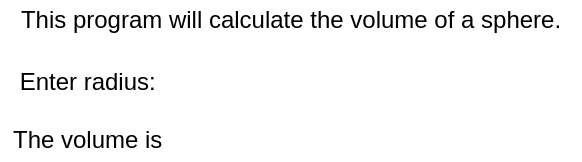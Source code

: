 <mxfile>
    <diagram id="DNOyHWe0UHtXfYtGZjZ2" name="Page-1">
        <mxGraphModel dx="1074" dy="789" grid="1" gridSize="10" guides="1" tooltips="1" connect="1" arrows="1" fold="1" page="1" pageScale="1" pageWidth="850" pageHeight="1100" math="0" shadow="0">
            <root>
                <mxCell id="0"/>
                <mxCell id="1" parent="0"/>
                <mxCell id="2" value="This program will calculate the volume of a sphere." style="text;html=1;align=center;verticalAlign=middle;resizable=0;points=[];autosize=1;strokeColor=none;fillColor=none;" vertex="1" parent="1">
                    <mxGeometry x="55" y="90" width="290" height="20" as="geometry"/>
                </mxCell>
                <mxCell id="3" value="Enter radius:&amp;nbsp;&lt;br&gt;&lt;br&gt;The volume is&amp;nbsp;" style="text;html=1;align=center;verticalAlign=middle;resizable=0;points=[];autosize=1;strokeColor=none;fillColor=none;" vertex="1" parent="1">
                    <mxGeometry x="55" y="120" width="90" height="50" as="geometry"/>
                </mxCell>
            </root>
        </mxGraphModel>
    </diagram>
</mxfile>